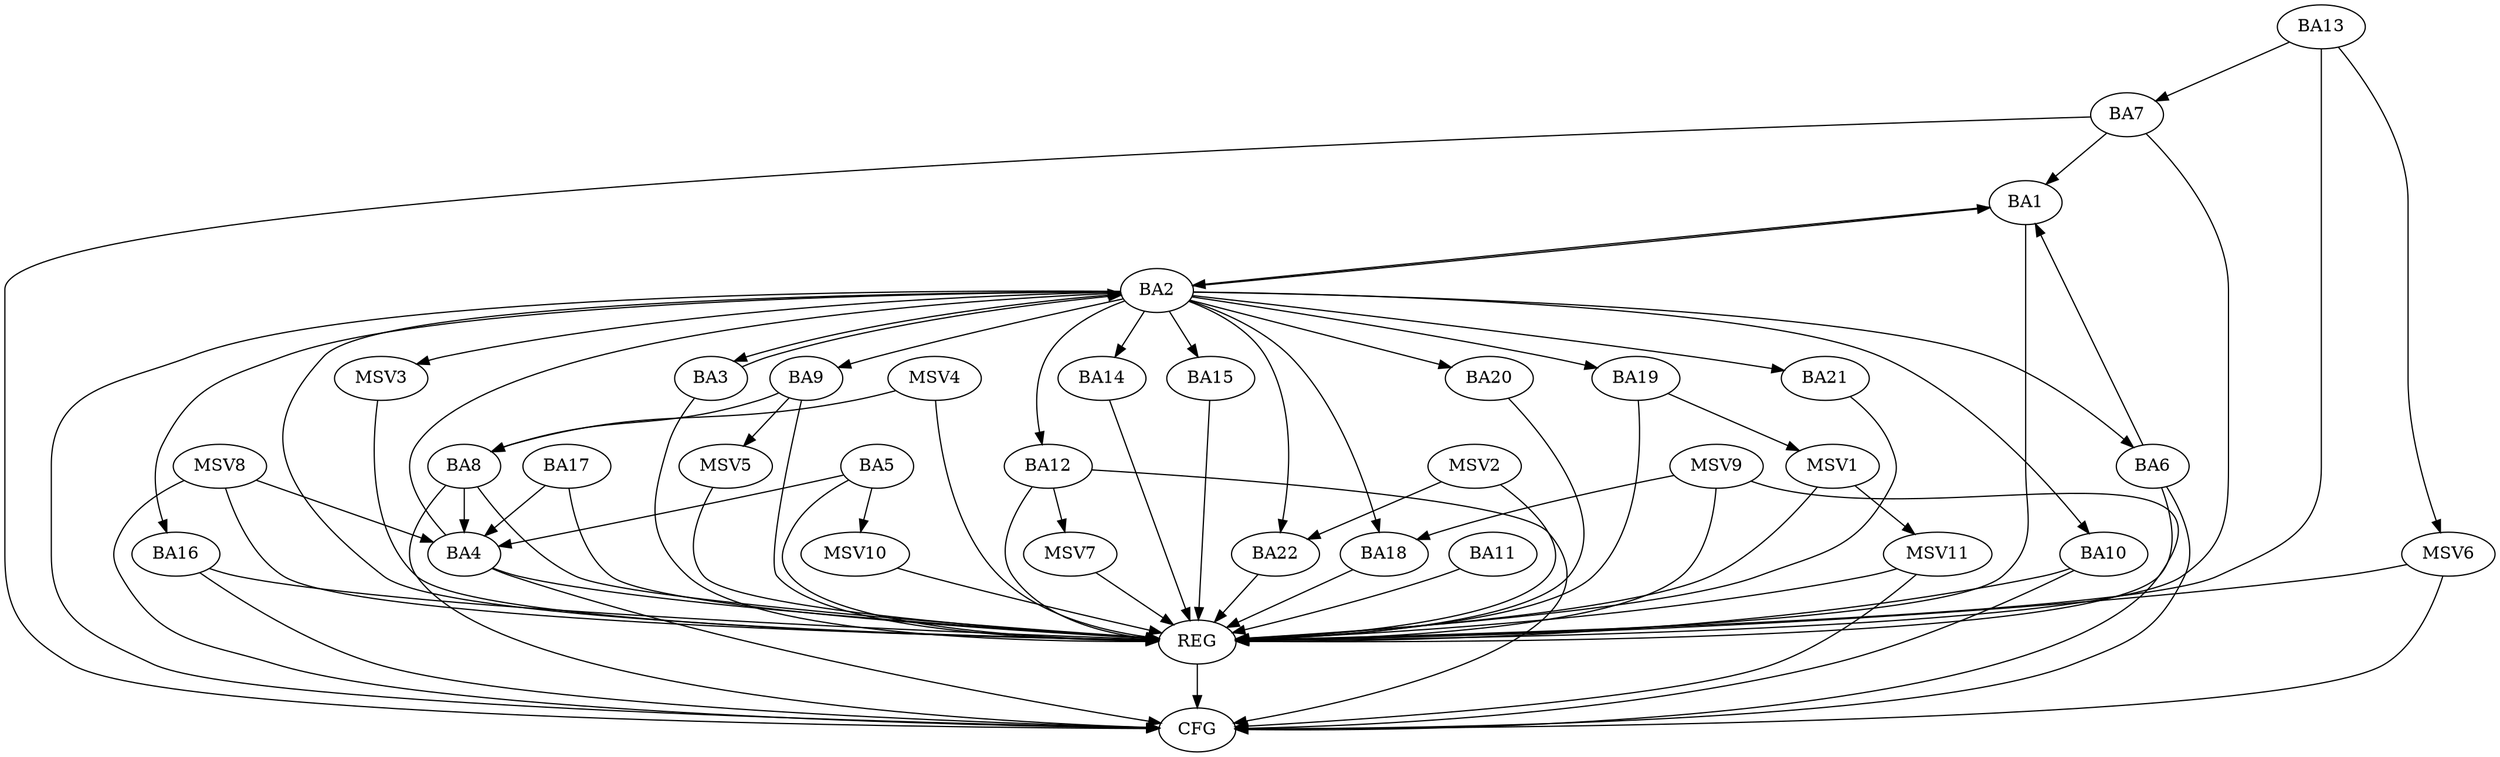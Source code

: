 strict digraph G {
  BA1 [ label="BA1" ];
  BA2 [ label="BA2" ];
  BA3 [ label="BA3" ];
  BA4 [ label="BA4" ];
  BA5 [ label="BA5" ];
  BA6 [ label="BA6" ];
  BA7 [ label="BA7" ];
  BA8 [ label="BA8" ];
  BA9 [ label="BA9" ];
  BA10 [ label="BA10" ];
  BA11 [ label="BA11" ];
  BA12 [ label="BA12" ];
  BA13 [ label="BA13" ];
  BA14 [ label="BA14" ];
  BA15 [ label="BA15" ];
  BA16 [ label="BA16" ];
  BA17 [ label="BA17" ];
  BA18 [ label="BA18" ];
  BA19 [ label="BA19" ];
  BA20 [ label="BA20" ];
  BA21 [ label="BA21" ];
  BA22 [ label="BA22" ];
  REG [ label="REG" ];
  CFG [ label="CFG" ];
  MSV1 [ label="MSV1" ];
  MSV2 [ label="MSV2" ];
  MSV3 [ label="MSV3" ];
  MSV4 [ label="MSV4" ];
  MSV5 [ label="MSV5" ];
  MSV6 [ label="MSV6" ];
  MSV7 [ label="MSV7" ];
  MSV8 [ label="MSV8" ];
  MSV9 [ label="MSV9" ];
  MSV10 [ label="MSV10" ];
  MSV11 [ label="MSV11" ];
  BA1 -> BA2;
  BA2 -> BA1;
  BA3 -> BA2;
  BA4 -> BA2;
  BA5 -> BA4;
  BA6 -> BA1;
  BA7 -> BA1;
  BA8 -> BA4;
  BA9 -> BA8;
  BA13 -> BA7;
  BA17 -> BA4;
  BA1 -> REG;
  BA2 -> REG;
  BA3 -> REG;
  BA4 -> REG;
  BA5 -> REG;
  BA6 -> REG;
  BA7 -> REG;
  BA8 -> REG;
  BA9 -> REG;
  BA10 -> REG;
  BA11 -> REG;
  BA12 -> REG;
  BA13 -> REG;
  BA14 -> REG;
  BA15 -> REG;
  BA16 -> REG;
  BA17 -> REG;
  BA18 -> REG;
  BA19 -> REG;
  BA20 -> REG;
  BA21 -> REG;
  BA22 -> REG;
  BA12 -> CFG;
  BA7 -> CFG;
  BA10 -> CFG;
  BA8 -> CFG;
  BA2 -> CFG;
  BA6 -> CFG;
  BA16 -> CFG;
  BA4 -> CFG;
  REG -> CFG;
  BA2 -> BA3;
  BA2 -> BA18;
  BA2 -> BA16;
  BA2 -> BA21;
  BA2 -> BA22;
  BA2 -> BA10;
  BA2 -> BA14;
  BA2 -> BA19;
  BA2 -> BA9;
  BA2 -> BA20;
  BA2 -> BA15;
  BA2 -> BA12;
  BA2 -> BA6;
  BA19 -> MSV1;
  MSV1 -> REG;
  MSV2 -> BA22;
  MSV2 -> REG;
  BA2 -> MSV3;
  MSV3 -> REG;
  MSV4 -> BA8;
  MSV4 -> REG;
  BA9 -> MSV5;
  MSV5 -> REG;
  BA13 -> MSV6;
  MSV6 -> REG;
  MSV6 -> CFG;
  BA12 -> MSV7;
  MSV7 -> REG;
  MSV8 -> BA4;
  MSV8 -> REG;
  MSV8 -> CFG;
  MSV9 -> BA18;
  MSV9 -> REG;
  MSV9 -> CFG;
  BA5 -> MSV10;
  MSV10 -> REG;
  MSV1 -> MSV11;
  MSV11 -> REG;
  MSV11 -> CFG;
}
